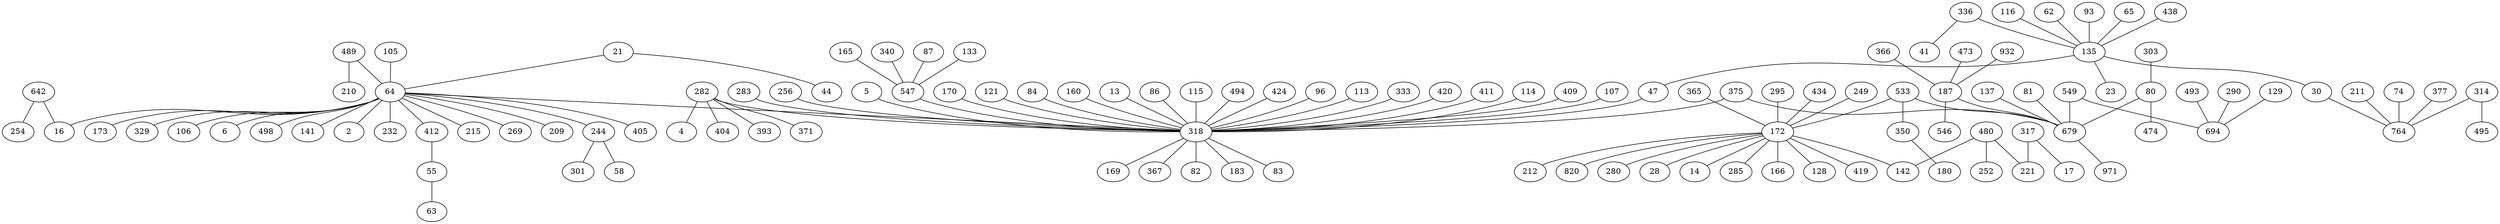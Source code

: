 graph {508 [label="115" level=1];
862 [label="473" level=1];
337 [label="533" level=1];
759 [label="434" level=1];
509 [label="494" level=1];
5 [label="105" level=1];
883 [label="932" level=1];
798 [label="295" level=1];
764 [label="249" level=1];
136 [label="489" level=1];
545 [label="366" level=1];
646 [label="317" level=1];
10 [label="21" level=1];
840 [label="424" level=1];
13 [label="64" level=1];
14 [label="96" level=1];
521 [label="113" level=1];
15 [label="412" level=1];
85 [label="129" level=1];
769 [label="282" level=1];
837 [label="210" level=1];
772 [label="65" level=1];
650 [label="215" level=1];
651 [label="350" level=1];
22 [label="333" level=1];
276 [label="74" level=1];
151 [label="365" level=1];
152 [label="420" level=1];
780 [label="438" level=1];
154 [label="411" level=1];
280 [label="269" level=1];
158 [label="209" level=1];
439 [label="116" level=1];
787 [label="314" level=1];
788 [label="642" level=1];
453 [label="62" level=1];
416 [label="244" level=1];
536 [label="180" level=1];
537 [label="480" level=1];
792 [label="549" level=1];
793 [label="114" level=1];
420 [label="405" level=1];
507 [label="393" level=1];
454 [label="173" level=1];
40 [label="375" level=1];
676 [label="409" level=1];
174 [label="133" level=1];
177 [label="107" level=1];
227 [label="165" level=1];
180 [label="329" level=1];
50 [label="93" level=1];
624 [label="58" level=1];
813 [label="377" level=1];
558 [label="336" level=1];
183 [label="283" level=1];
346 [label="172" level=1];
922 [label="419" level=1];
831 [label="256" level=1];
925 [label="340" level=1];
506 [label="212" level=1];
437 [label="106" level=1];
58 [label="820" level=1];
189 [label="5" level=1];
927 [label="280" level=1];
286 [label="252" level=1];
573 [label="6" level=1];
809 [label="493" level=1];
479 [label="28" level=1];
267 [label="371" level=1];
872 [label="498" level=1];
68 [label="135" level=1];
577 [label="14" level=1];
592 [label="141" level=1];
817 [label="30" level=1];
799 [label="55" level=1];
921 [label="160" level=1];
329 [label="87" level=1];
946 [label="285" level=1];
936 [label="4" level=1];
254 [label="13" level=1];
834 [label="290" level=1];
515 [label="137" level=1];
771 [label="41" level=1];
955 [label="86" level=1];
221 [label="303" level=1];
640 [label="495" level=1];
957 [label="187" level=1];
864 [label="546" level=1];
602 [label="63" level=1];
728 [label="80" level=1];
55 [label="16" level=1];
473 [label="221" level=1];
726 [label="474" level=1];
316 [label="694" level=1];
610 [label="47" level=1];
102 [label="170" level=1];
355 [label="121" level=1];
566 [label="2" level=1];
849 [label="166" level=1];
233 [label="84" level=1];
851 [label="547" level=1];
104 [label="17" level=1];
441 [label="318" level=1];
105 [label="81" level=1];
484 [label="44" level=1];
122 [label="83" level=1];
616 [label="679" level=1];
488 [label="254" level=1];
860 [label="232" level=1];
134 [label="211" level=1];
115 [label="301" level=1];
948 [label="169" level=1];
371 [label="142" level=1];
733 [label="23" level=1];
631 [label="367" level=1];
450 [label="971" level=1];
634 [label="764" level=1];
635 [label="82" level=1];
181 [label="128" level=1];
637 [label="183" level=1];
854 [label="404" level=1];
508 -- 441;
862 -- 957;
337 -- 616;
337 -- 346;
337 -- 651;
759 -- 346;
509 -- 441;
5 -- 13;
883 -- 957;
798 -- 346;
764 -- 346;
136 -- 837;
136 -- 13;
545 -- 957;
646 -- 104;
646 -- 473;
10 -- 484;
10 -- 13;
840 -- 441;
13 -- 454;
13 -- 15;
13 -- 573;
13 -- 872;
13 -- 416;
13 -- 55;
13 -- 180;
13 -- 650;
13 -- 566;
13 -- 592;
13 -- 860;
13 -- 441;
13 -- 420;
13 -- 437;
13 -- 280;
13 -- 158;
14 -- 441;
521 -- 441;
15 -- 799;
85 -- 316;
769 -- 267;
769 -- 441;
769 -- 507;
769 -- 936;
769 -- 854;
772 -- 68;
651 -- 536;
22 -- 441;
276 -- 634;
151 -- 346;
152 -- 441;
780 -- 68;
154 -- 441;
439 -- 68;
787 -- 634;
787 -- 640;
788 -- 55;
788 -- 488;
453 -- 68;
416 -- 624;
416 -- 115;
537 -- 371;
537 -- 473;
537 -- 286;
792 -- 616;
792 -- 316;
793 -- 441;
40 -- 616;
40 -- 441;
676 -- 441;
174 -- 851;
177 -- 441;
227 -- 851;
50 -- 68;
813 -- 634;
558 -- 771;
558 -- 68;
183 -- 441;
346 -- 946;
346 -- 927;
346 -- 479;
346 -- 181;
346 -- 577;
346 -- 849;
346 -- 922;
346 -- 371;
346 -- 506;
346 -- 58;
831 -- 441;
925 -- 851;
189 -- 441;
809 -- 316;
68 -- 817;
68 -- 733;
68 -- 610;
817 -- 634;
799 -- 602;
921 -- 441;
329 -- 851;
254 -- 441;
834 -- 316;
515 -- 616;
955 -- 441;
221 -- 728;
957 -- 616;
957 -- 864;
728 -- 616;
728 -- 726;
610 -- 441;
102 -- 441;
355 -- 441;
233 -- 441;
851 -- 441;
441 -- 948;
441 -- 631;
441 -- 122;
441 -- 635;
441 -- 637;
105 -- 616;
616 -- 450;
134 -- 634;
}